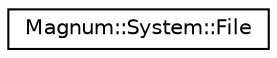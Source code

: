 digraph "圖形化之類別階層"
{
  edge [fontname="Helvetica",fontsize="10",labelfontname="Helvetica",labelfontsize="10"];
  node [fontname="Helvetica",fontsize="10",shape=record];
  rankdir="LR";
  Node1 [label="Magnum::System::File",height=0.2,width=0.4,color="black", fillcolor="white", style="filled",URL="$class_magnum_1_1_system_1_1_file.html"];
}
